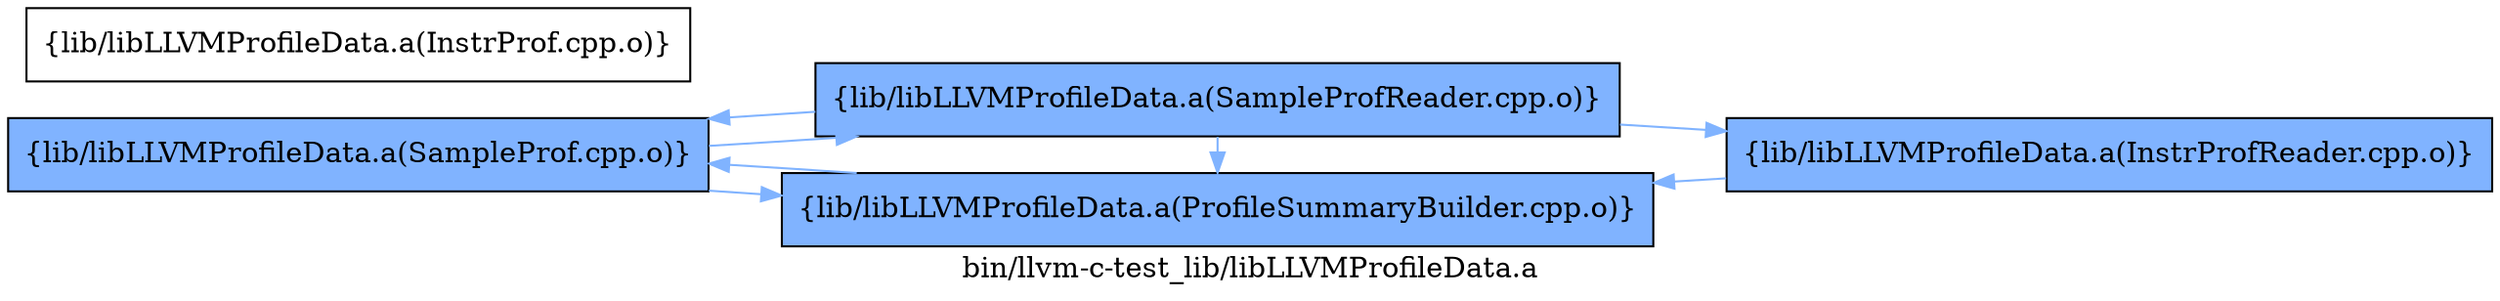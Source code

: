 digraph "bin/llvm-c-test_lib/libLLVMProfileData.a" {
	label="bin/llvm-c-test_lib/libLLVMProfileData.a";
	rankdir=LR;
	{ rank=same; Node0x564261199408;  }
	{ rank=same; Node0x564261195a88; Node0x56426119adf8;  }

	Node0x564261199408 [shape=record,shape=box,group=1,style=filled,fillcolor="0.600000 0.5 1",label="{lib/libLLVMProfileData.a(SampleProf.cpp.o)}"];
	Node0x564261199408 -> Node0x564261195a88[color="0.600000 0.5 1"];
	Node0x564261199408 -> Node0x56426119adf8[color="0.600000 0.5 1"];
	Node0x56426119adf8 [shape=record,shape=box,group=1,style=filled,fillcolor="0.600000 0.5 1",label="{lib/libLLVMProfileData.a(SampleProfReader.cpp.o)}"];
	Node0x56426119adf8 -> Node0x564261191578[color="0.600000 0.5 1"];
	Node0x56426119adf8 -> Node0x564261195a88[color="0.600000 0.5 1"];
	Node0x56426119adf8 -> Node0x564261199408[color="0.600000 0.5 1"];
	Node0x564261191898 [shape=record,shape=box,group=0,label="{lib/libLLVMProfileData.a(InstrProf.cpp.o)}"];
	Node0x564261195a88 [shape=record,shape=box,group=1,style=filled,fillcolor="0.600000 0.5 1",label="{lib/libLLVMProfileData.a(ProfileSummaryBuilder.cpp.o)}"];
	Node0x564261195a88 -> Node0x564261199408[color="0.600000 0.5 1"];
	Node0x564261191578 [shape=record,shape=box,group=1,style=filled,fillcolor="0.600000 0.5 1",label="{lib/libLLVMProfileData.a(InstrProfReader.cpp.o)}"];
	Node0x564261191578 -> Node0x564261195a88[color="0.600000 0.5 1"];
}
